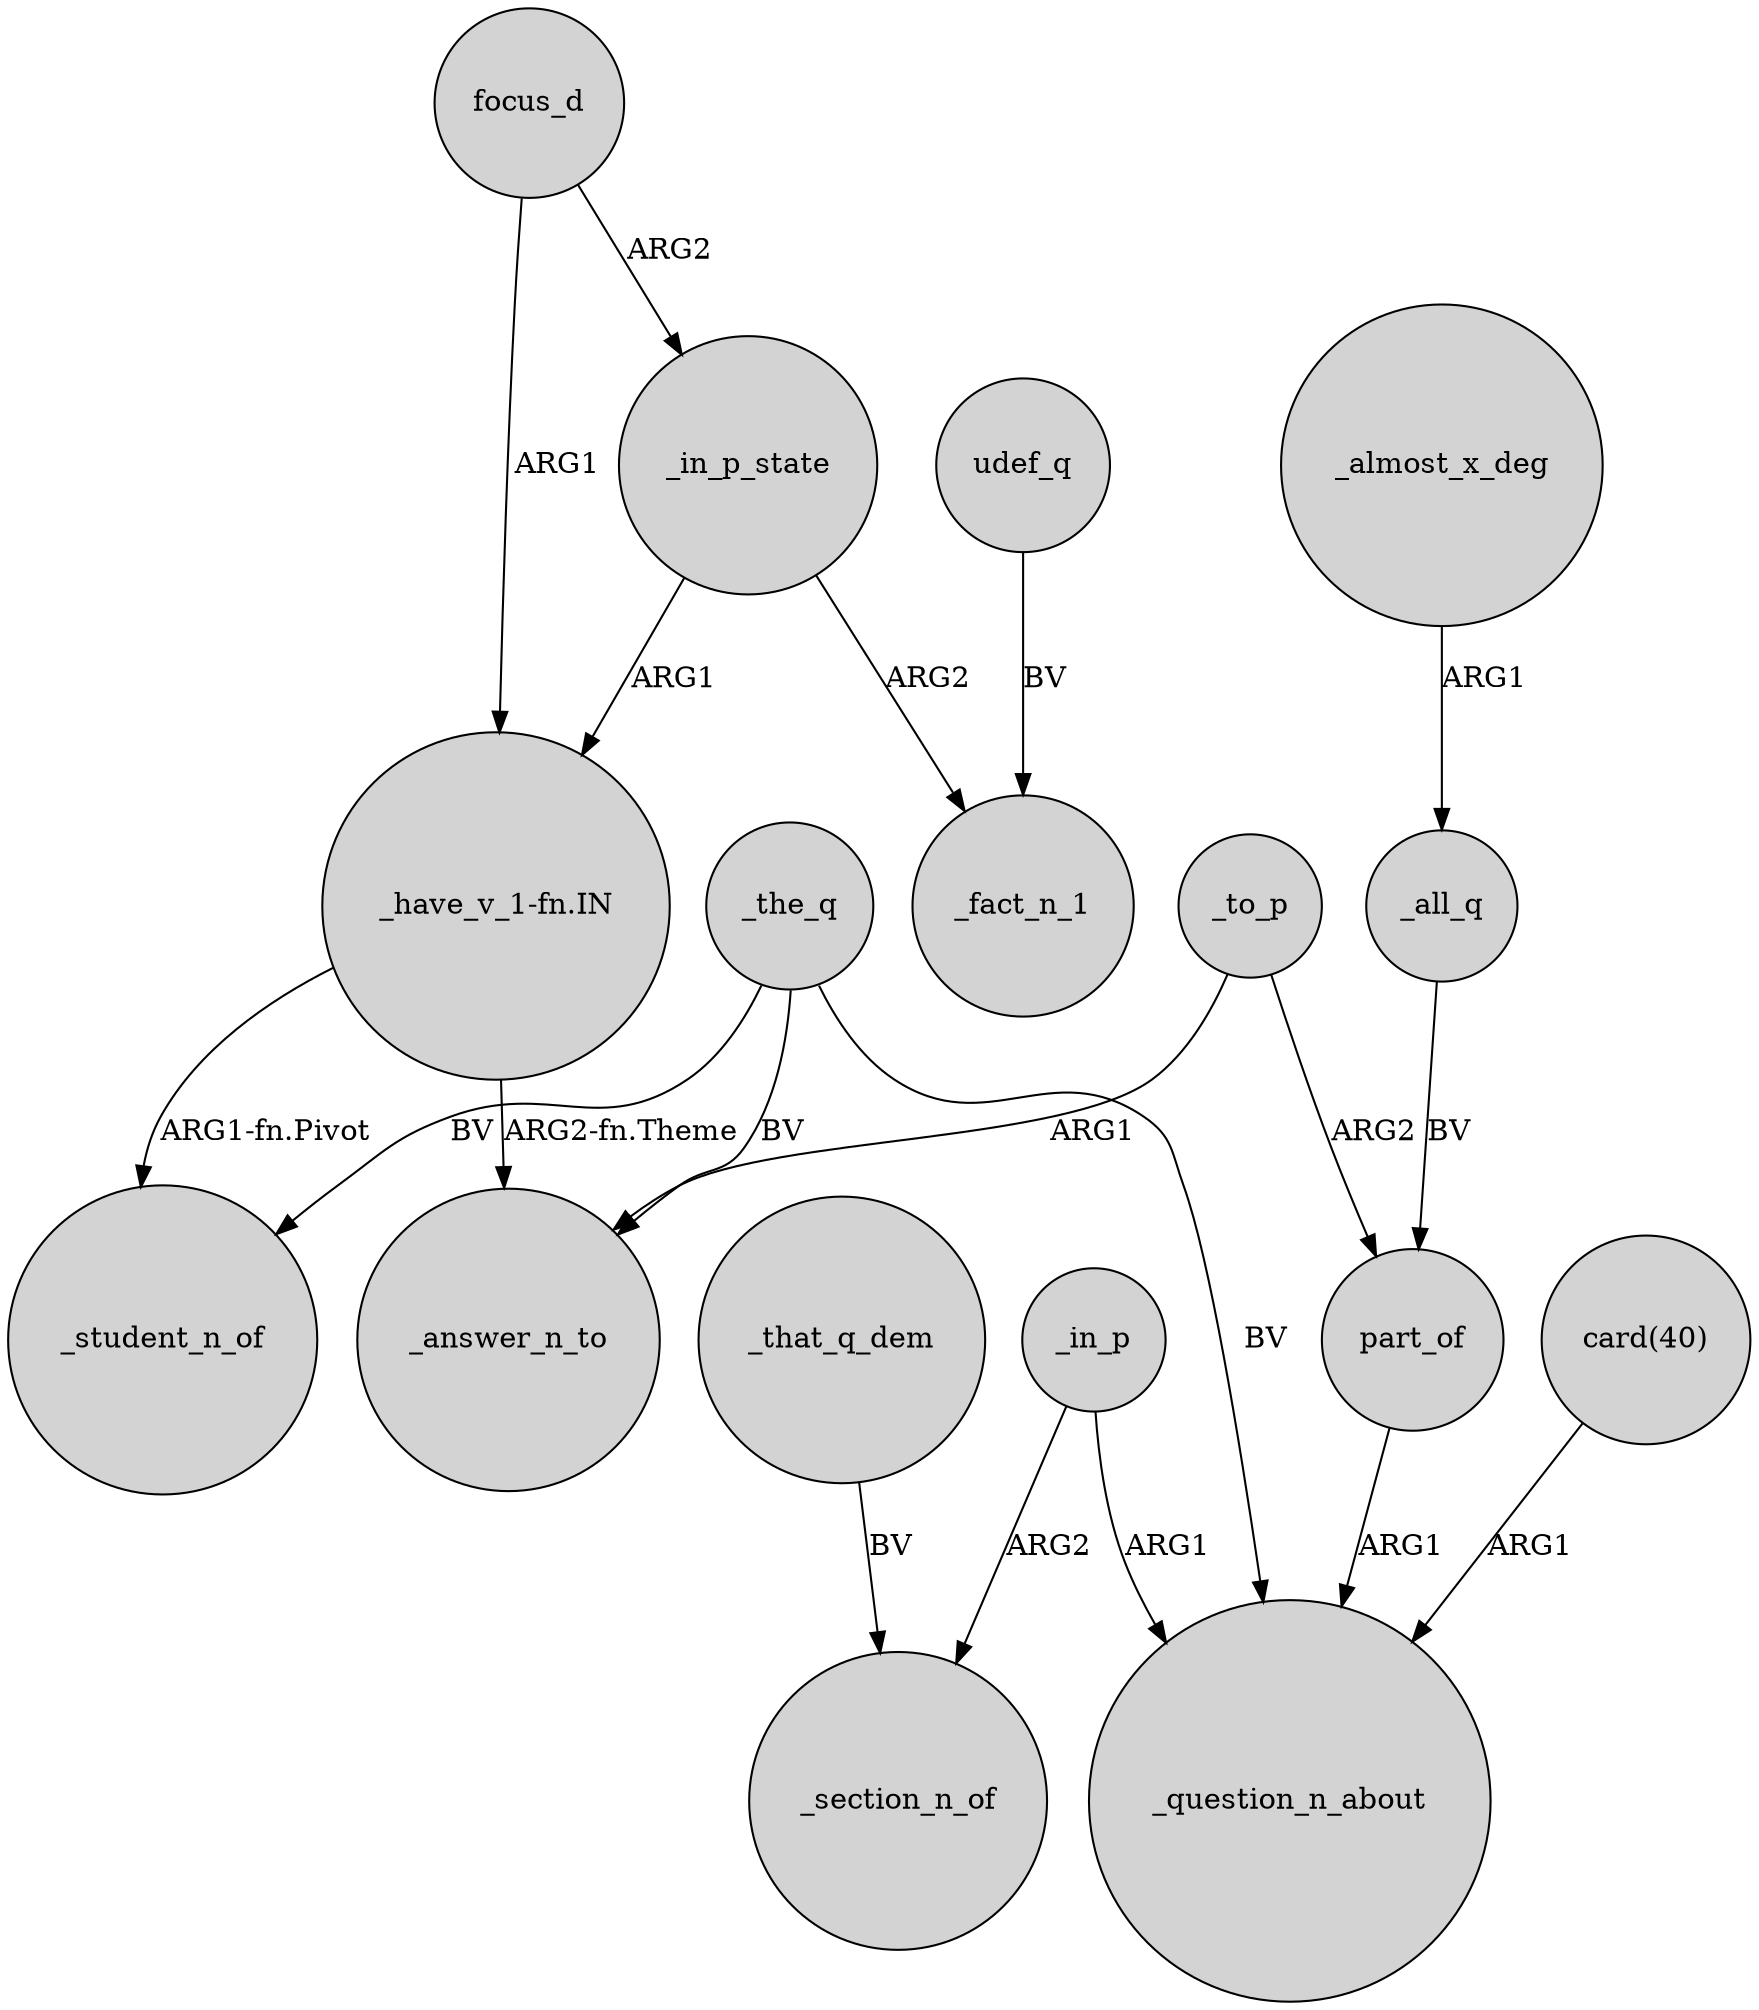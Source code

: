digraph {
	node [shape=circle style=filled]
	focus_d -> "_have_v_1-fn.IN" [label=ARG1]
	_almost_x_deg -> _all_q [label=ARG1]
	_all_q -> part_of [label=BV]
	_in_p -> _question_n_about [label=ARG1]
	"card(40)" -> _question_n_about [label=ARG1]
	_to_p -> _answer_n_to [label=ARG1]
	"_have_v_1-fn.IN" -> _answer_n_to [label="ARG2-fn.Theme"]
	focus_d -> _in_p_state [label=ARG2]
	_in_p_state -> "_have_v_1-fn.IN" [label=ARG1]
	_in_p_state -> _fact_n_1 [label=ARG2]
	udef_q -> _fact_n_1 [label=BV]
	_in_p -> _section_n_of [label=ARG2]
	"_have_v_1-fn.IN" -> _student_n_of [label="ARG1-fn.Pivot"]
	_that_q_dem -> _section_n_of [label=BV]
	_the_q -> _answer_n_to [label=BV]
	_the_q -> _student_n_of [label=BV]
	_to_p -> part_of [label=ARG2]
	part_of -> _question_n_about [label=ARG1]
	_the_q -> _question_n_about [label=BV]
}
